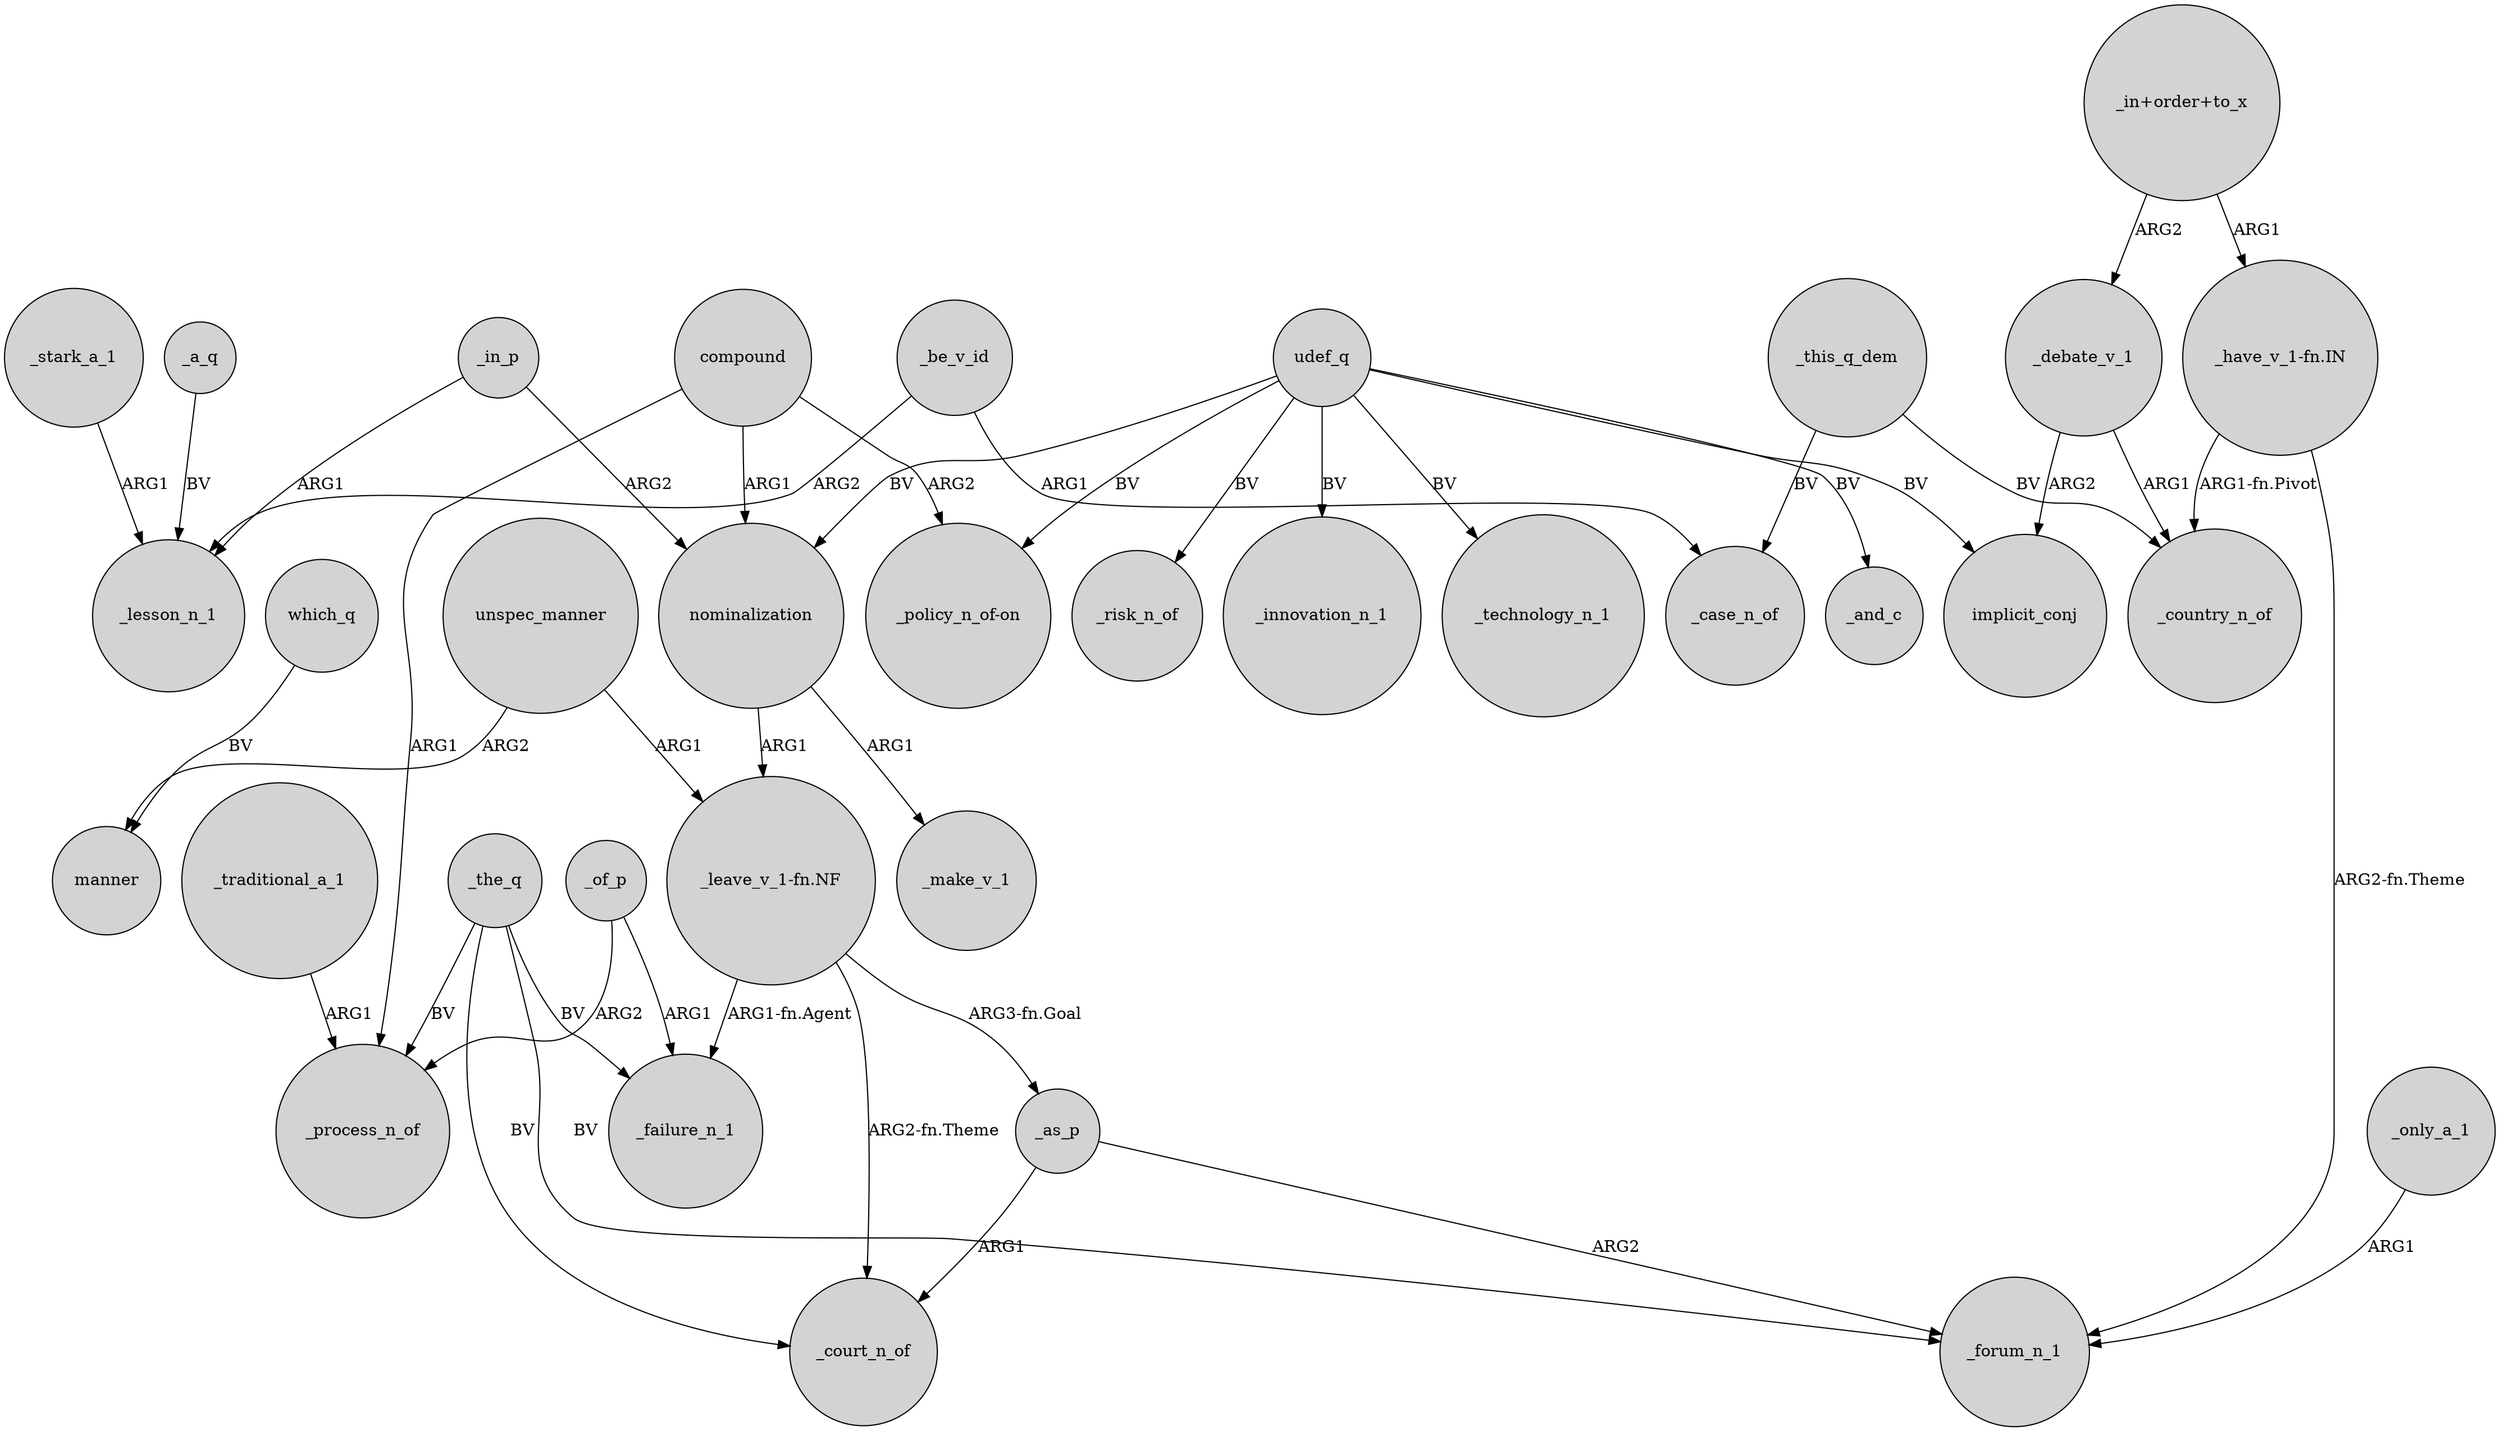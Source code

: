 digraph {
	node [shape=circle style=filled]
	compound -> _process_n_of [label=ARG1]
	udef_q -> _risk_n_of [label=BV]
	"_have_v_1-fn.IN" -> _country_n_of [label="ARG1-fn.Pivot"]
	"_leave_v_1-fn.NF" -> _court_n_of [label="ARG2-fn.Theme"]
	nominalization -> "_leave_v_1-fn.NF" [label=ARG1]
	_of_p -> _process_n_of [label=ARG2]
	_of_p -> _failure_n_1 [label=ARG1]
	compound -> "_policy_n_of-on" [label=ARG2]
	_the_q -> _court_n_of [label=BV]
	udef_q -> _innovation_n_1 [label=BV]
	_this_q_dem -> _country_n_of [label=BV]
	nominalization -> _make_v_1 [label=ARG1]
	unspec_manner -> "_leave_v_1-fn.NF" [label=ARG1]
	which_q -> manner [label=BV]
	udef_q -> "_policy_n_of-on" [label=BV]
	udef_q -> implicit_conj [label=BV]
	_be_v_id -> _case_n_of [label=ARG1]
	"_leave_v_1-fn.NF" -> _failure_n_1 [label="ARG1-fn.Agent"]
	_this_q_dem -> _case_n_of [label=BV]
	_debate_v_1 -> _country_n_of [label=ARG1]
	_as_p -> _forum_n_1 [label=ARG2]
	"_in+order+to_x" -> _debate_v_1 [label=ARG2]
	"_in+order+to_x" -> "_have_v_1-fn.IN" [label=ARG1]
	"_leave_v_1-fn.NF" -> _as_p [label="ARG3-fn.Goal"]
	_the_q -> _forum_n_1 [label=BV]
	"_have_v_1-fn.IN" -> _forum_n_1 [label="ARG2-fn.Theme"]
	udef_q -> nominalization [label=BV]
	udef_q -> _technology_n_1 [label=BV]
	_only_a_1 -> _forum_n_1 [label=ARG1]
	_debate_v_1 -> implicit_conj [label=ARG2]
	_the_q -> _failure_n_1 [label=BV]
	_stark_a_1 -> _lesson_n_1 [label=ARG1]
	_traditional_a_1 -> _process_n_of [label=ARG1]
	_in_p -> _lesson_n_1 [label=ARG1]
	_in_p -> nominalization [label=ARG2]
	_be_v_id -> _lesson_n_1 [label=ARG2]
	_as_p -> _court_n_of [label=ARG1]
	udef_q -> _and_c [label=BV]
	_a_q -> _lesson_n_1 [label=BV]
	unspec_manner -> manner [label=ARG2]
	compound -> nominalization [label=ARG1]
	_the_q -> _process_n_of [label=BV]
}
